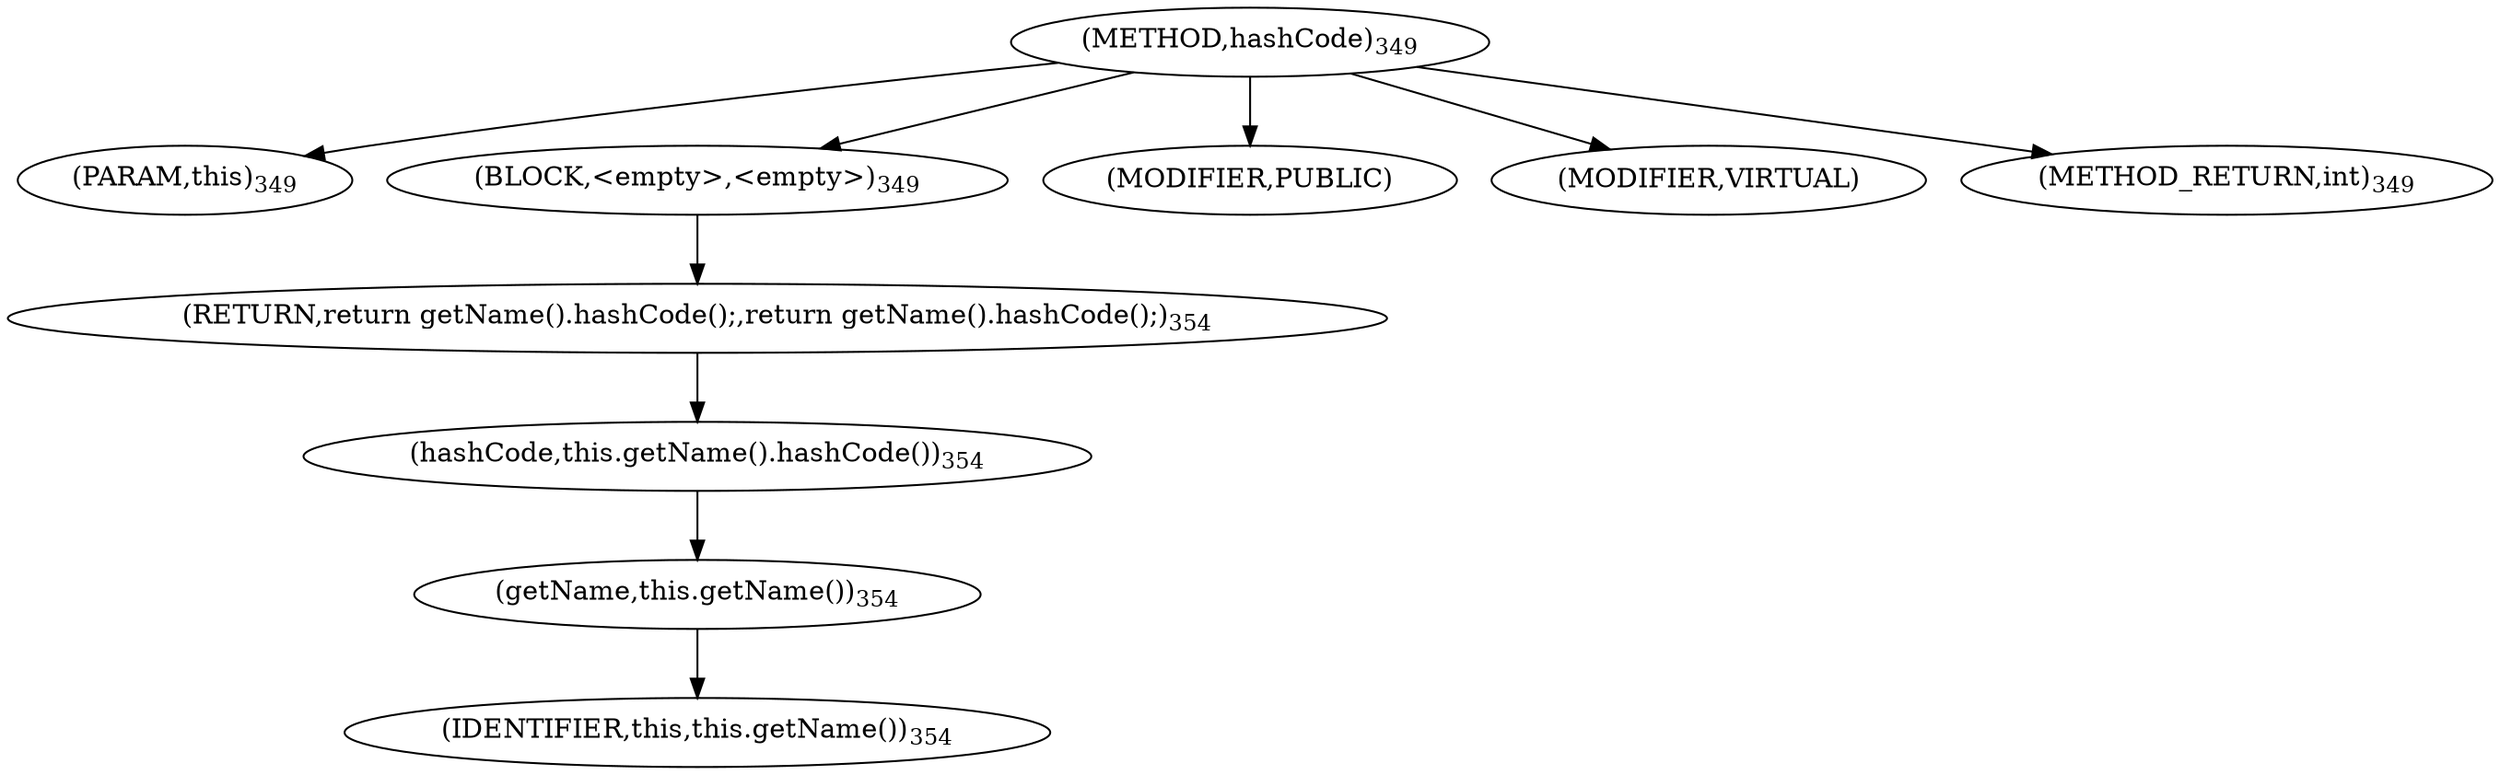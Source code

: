 digraph "hashCode" {  
"744" [label = <(METHOD,hashCode)<SUB>349</SUB>> ]
"48" [label = <(PARAM,this)<SUB>349</SUB>> ]
"745" [label = <(BLOCK,&lt;empty&gt;,&lt;empty&gt;)<SUB>349</SUB>> ]
"746" [label = <(RETURN,return getName().hashCode();,return getName().hashCode();)<SUB>354</SUB>> ]
"747" [label = <(hashCode,this.getName().hashCode())<SUB>354</SUB>> ]
"748" [label = <(getName,this.getName())<SUB>354</SUB>> ]
"47" [label = <(IDENTIFIER,this,this.getName())<SUB>354</SUB>> ]
"749" [label = <(MODIFIER,PUBLIC)> ]
"750" [label = <(MODIFIER,VIRTUAL)> ]
"751" [label = <(METHOD_RETURN,int)<SUB>349</SUB>> ]
  "744" -> "48" 
  "744" -> "745" 
  "744" -> "749" 
  "744" -> "750" 
  "744" -> "751" 
  "745" -> "746" 
  "746" -> "747" 
  "747" -> "748" 
  "748" -> "47" 
}

